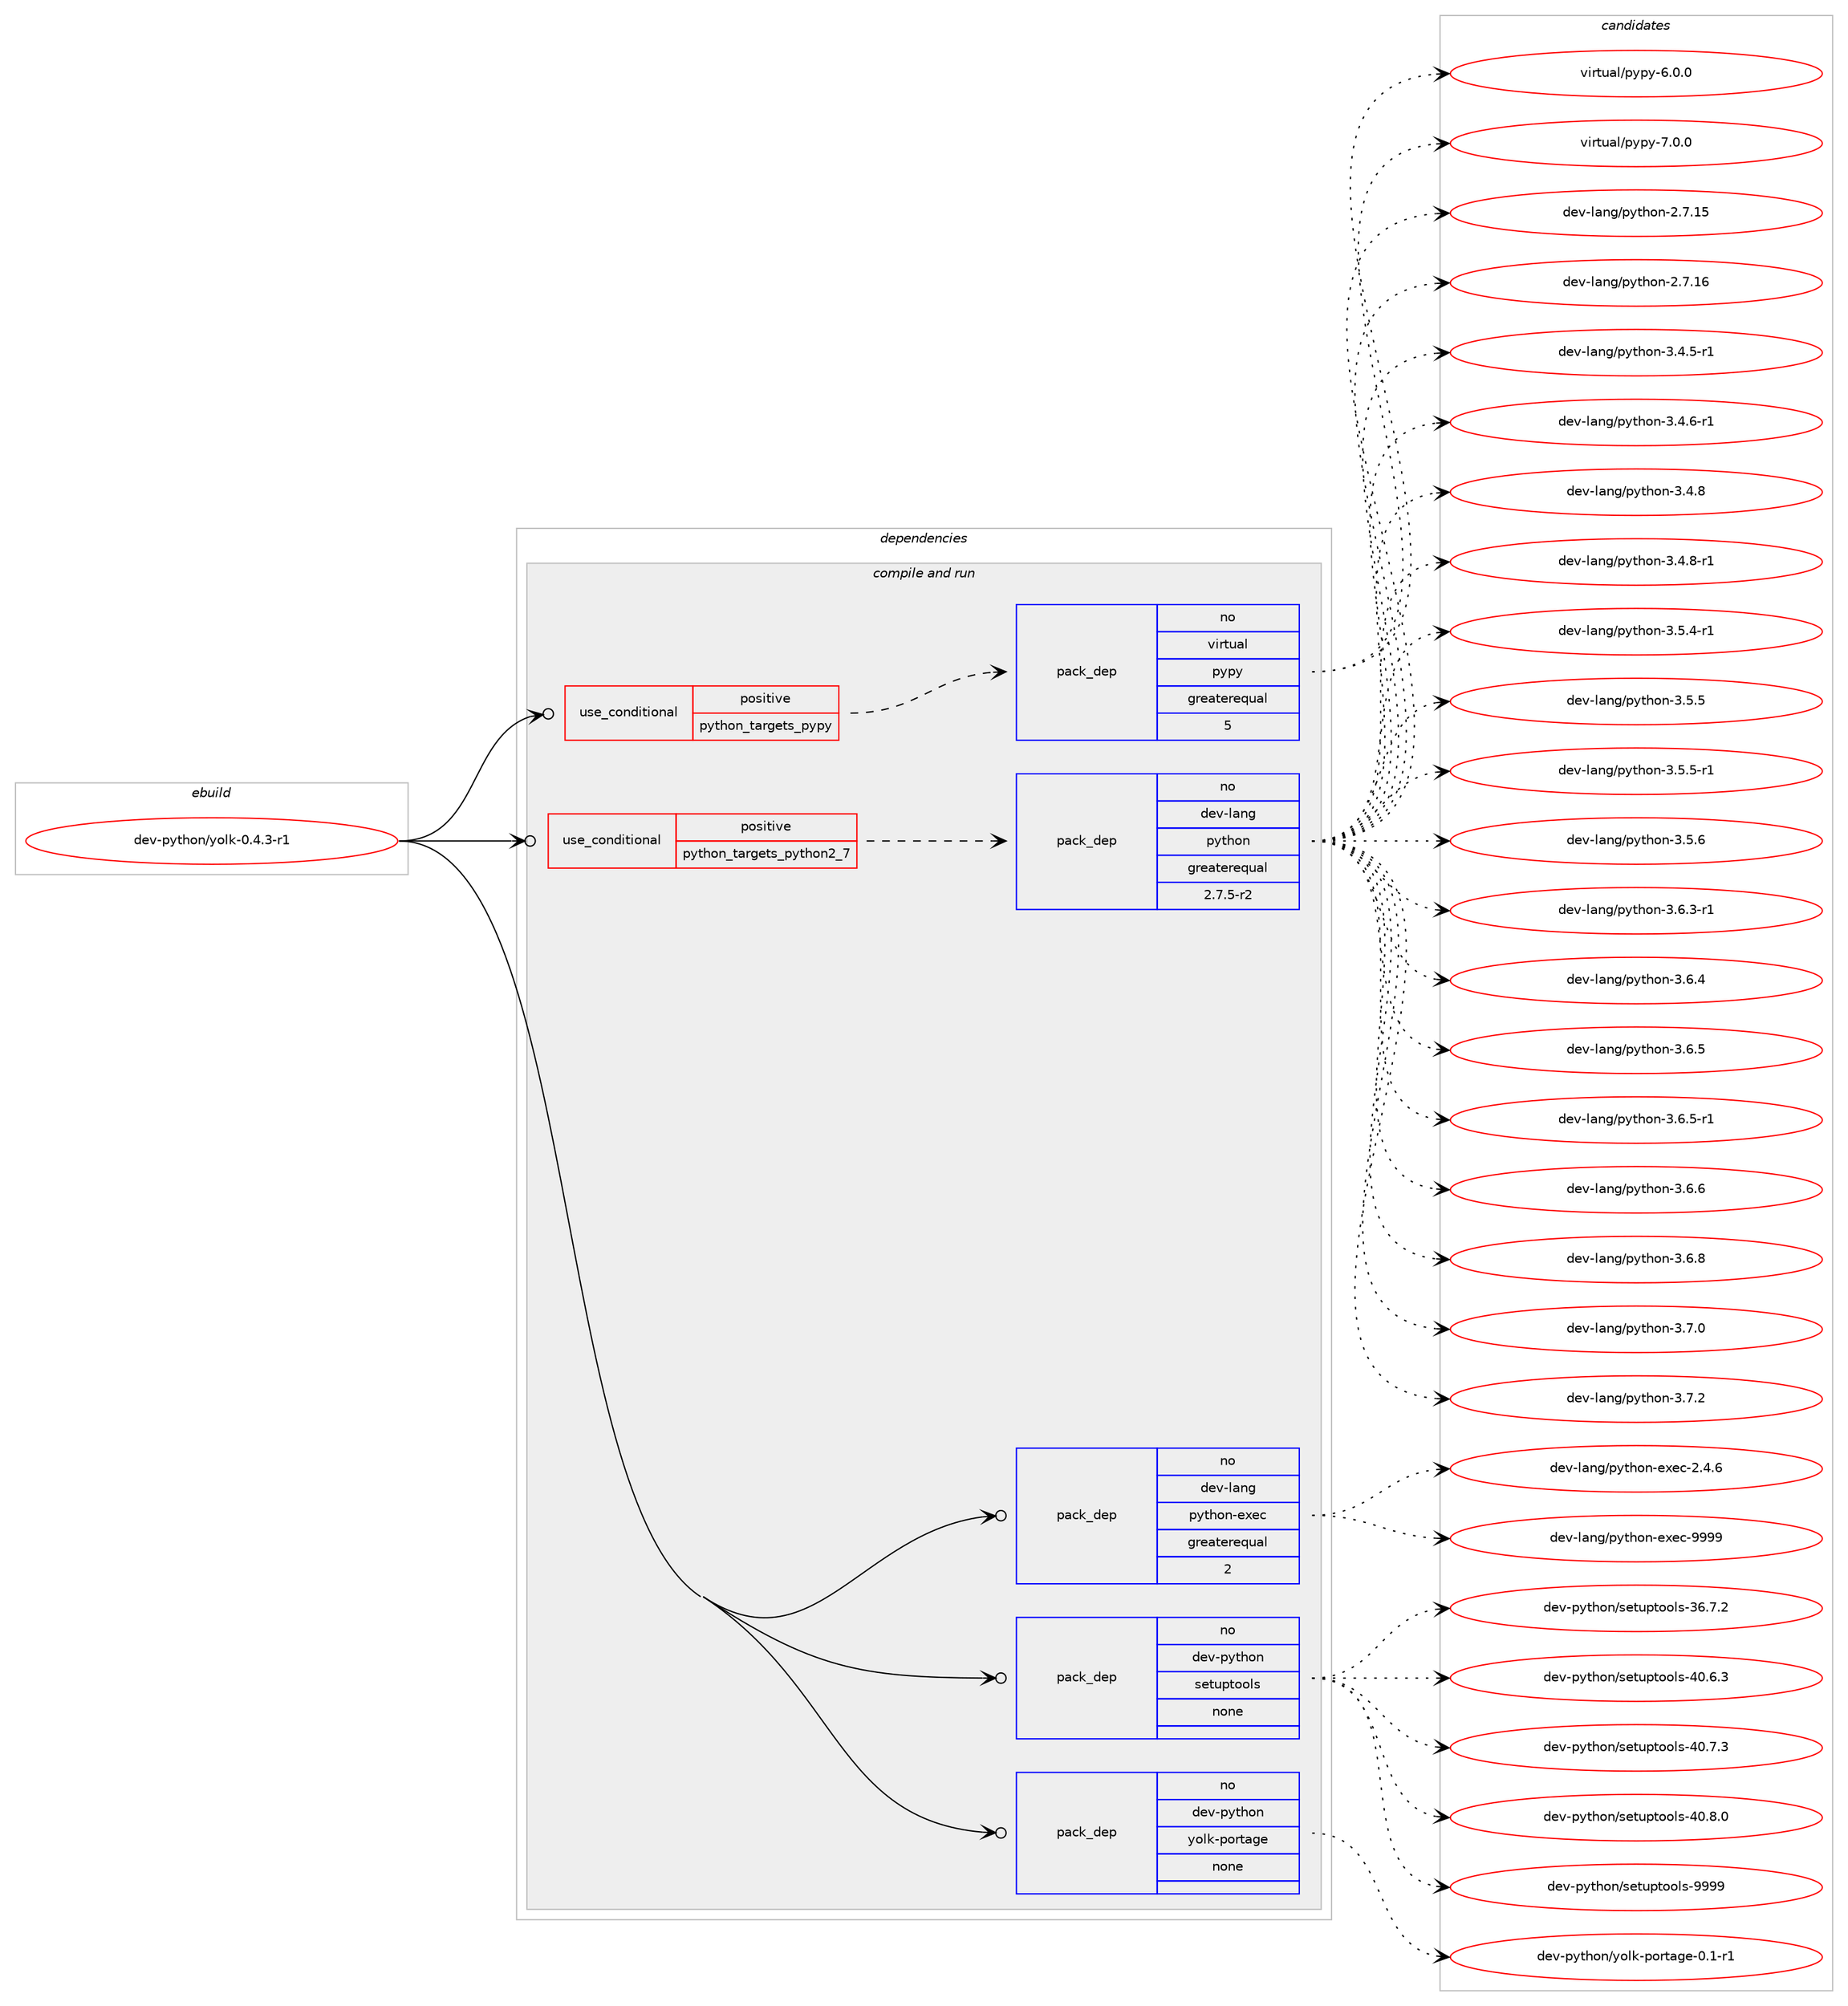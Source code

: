 digraph prolog {

# *************
# Graph options
# *************

newrank=true;
concentrate=true;
compound=true;
graph [rankdir=LR,fontname=Helvetica,fontsize=10,ranksep=1.5];#, ranksep=2.5, nodesep=0.2];
edge  [arrowhead=vee];
node  [fontname=Helvetica,fontsize=10];

# **********
# The ebuild
# **********

subgraph cluster_leftcol {
color=gray;
rank=same;
label=<<i>ebuild</i>>;
id [label="dev-python/yolk-0.4.3-r1", color=red, width=4, href="../dev-python/yolk-0.4.3-r1.svg"];
}

# ****************
# The dependencies
# ****************

subgraph cluster_midcol {
color=gray;
label=<<i>dependencies</i>>;
subgraph cluster_compile {
fillcolor="#eeeeee";
style=filled;
label=<<i>compile</i>>;
}
subgraph cluster_compileandrun {
fillcolor="#eeeeee";
style=filled;
label=<<i>compile and run</i>>;
subgraph cond387210 {
dependency1449038 [label=<<TABLE BORDER="0" CELLBORDER="1" CELLSPACING="0" CELLPADDING="4"><TR><TD ROWSPAN="3" CELLPADDING="10">use_conditional</TD></TR><TR><TD>positive</TD></TR><TR><TD>python_targets_pypy</TD></TR></TABLE>>, shape=none, color=red];
subgraph pack1038457 {
dependency1449039 [label=<<TABLE BORDER="0" CELLBORDER="1" CELLSPACING="0" CELLPADDING="4" WIDTH="220"><TR><TD ROWSPAN="6" CELLPADDING="30">pack_dep</TD></TR><TR><TD WIDTH="110">no</TD></TR><TR><TD>virtual</TD></TR><TR><TD>pypy</TD></TR><TR><TD>greaterequal</TD></TR><TR><TD>5</TD></TR></TABLE>>, shape=none, color=blue];
}
dependency1449038:e -> dependency1449039:w [weight=20,style="dashed",arrowhead="vee"];
}
id:e -> dependency1449038:w [weight=20,style="solid",arrowhead="odotvee"];
subgraph cond387211 {
dependency1449040 [label=<<TABLE BORDER="0" CELLBORDER="1" CELLSPACING="0" CELLPADDING="4"><TR><TD ROWSPAN="3" CELLPADDING="10">use_conditional</TD></TR><TR><TD>positive</TD></TR><TR><TD>python_targets_python2_7</TD></TR></TABLE>>, shape=none, color=red];
subgraph pack1038458 {
dependency1449041 [label=<<TABLE BORDER="0" CELLBORDER="1" CELLSPACING="0" CELLPADDING="4" WIDTH="220"><TR><TD ROWSPAN="6" CELLPADDING="30">pack_dep</TD></TR><TR><TD WIDTH="110">no</TD></TR><TR><TD>dev-lang</TD></TR><TR><TD>python</TD></TR><TR><TD>greaterequal</TD></TR><TR><TD>2.7.5-r2</TD></TR></TABLE>>, shape=none, color=blue];
}
dependency1449040:e -> dependency1449041:w [weight=20,style="dashed",arrowhead="vee"];
}
id:e -> dependency1449040:w [weight=20,style="solid",arrowhead="odotvee"];
subgraph pack1038459 {
dependency1449042 [label=<<TABLE BORDER="0" CELLBORDER="1" CELLSPACING="0" CELLPADDING="4" WIDTH="220"><TR><TD ROWSPAN="6" CELLPADDING="30">pack_dep</TD></TR><TR><TD WIDTH="110">no</TD></TR><TR><TD>dev-lang</TD></TR><TR><TD>python-exec</TD></TR><TR><TD>greaterequal</TD></TR><TR><TD>2</TD></TR></TABLE>>, shape=none, color=blue];
}
id:e -> dependency1449042:w [weight=20,style="solid",arrowhead="odotvee"];
subgraph pack1038460 {
dependency1449043 [label=<<TABLE BORDER="0" CELLBORDER="1" CELLSPACING="0" CELLPADDING="4" WIDTH="220"><TR><TD ROWSPAN="6" CELLPADDING="30">pack_dep</TD></TR><TR><TD WIDTH="110">no</TD></TR><TR><TD>dev-python</TD></TR><TR><TD>setuptools</TD></TR><TR><TD>none</TD></TR><TR><TD></TD></TR></TABLE>>, shape=none, color=blue];
}
id:e -> dependency1449043:w [weight=20,style="solid",arrowhead="odotvee"];
subgraph pack1038461 {
dependency1449044 [label=<<TABLE BORDER="0" CELLBORDER="1" CELLSPACING="0" CELLPADDING="4" WIDTH="220"><TR><TD ROWSPAN="6" CELLPADDING="30">pack_dep</TD></TR><TR><TD WIDTH="110">no</TD></TR><TR><TD>dev-python</TD></TR><TR><TD>yolk-portage</TD></TR><TR><TD>none</TD></TR><TR><TD></TD></TR></TABLE>>, shape=none, color=blue];
}
id:e -> dependency1449044:w [weight=20,style="solid",arrowhead="odotvee"];
}
subgraph cluster_run {
fillcolor="#eeeeee";
style=filled;
label=<<i>run</i>>;
}
}

# **************
# The candidates
# **************

subgraph cluster_choices {
rank=same;
color=gray;
label=<<i>candidates</i>>;

subgraph choice1038457 {
color=black;
nodesep=1;
choice1181051141161179710847112121112121455446484648 [label="virtual/pypy-6.0.0", color=red, width=4,href="../virtual/pypy-6.0.0.svg"];
choice1181051141161179710847112121112121455546484648 [label="virtual/pypy-7.0.0", color=red, width=4,href="../virtual/pypy-7.0.0.svg"];
dependency1449039:e -> choice1181051141161179710847112121112121455446484648:w [style=dotted,weight="100"];
dependency1449039:e -> choice1181051141161179710847112121112121455546484648:w [style=dotted,weight="100"];
}
subgraph choice1038458 {
color=black;
nodesep=1;
choice10010111845108971101034711212111610411111045504655464953 [label="dev-lang/python-2.7.15", color=red, width=4,href="../dev-lang/python-2.7.15.svg"];
choice10010111845108971101034711212111610411111045504655464954 [label="dev-lang/python-2.7.16", color=red, width=4,href="../dev-lang/python-2.7.16.svg"];
choice1001011184510897110103471121211161041111104551465246534511449 [label="dev-lang/python-3.4.5-r1", color=red, width=4,href="../dev-lang/python-3.4.5-r1.svg"];
choice1001011184510897110103471121211161041111104551465246544511449 [label="dev-lang/python-3.4.6-r1", color=red, width=4,href="../dev-lang/python-3.4.6-r1.svg"];
choice100101118451089711010347112121116104111110455146524656 [label="dev-lang/python-3.4.8", color=red, width=4,href="../dev-lang/python-3.4.8.svg"];
choice1001011184510897110103471121211161041111104551465246564511449 [label="dev-lang/python-3.4.8-r1", color=red, width=4,href="../dev-lang/python-3.4.8-r1.svg"];
choice1001011184510897110103471121211161041111104551465346524511449 [label="dev-lang/python-3.5.4-r1", color=red, width=4,href="../dev-lang/python-3.5.4-r1.svg"];
choice100101118451089711010347112121116104111110455146534653 [label="dev-lang/python-3.5.5", color=red, width=4,href="../dev-lang/python-3.5.5.svg"];
choice1001011184510897110103471121211161041111104551465346534511449 [label="dev-lang/python-3.5.5-r1", color=red, width=4,href="../dev-lang/python-3.5.5-r1.svg"];
choice100101118451089711010347112121116104111110455146534654 [label="dev-lang/python-3.5.6", color=red, width=4,href="../dev-lang/python-3.5.6.svg"];
choice1001011184510897110103471121211161041111104551465446514511449 [label="dev-lang/python-3.6.3-r1", color=red, width=4,href="../dev-lang/python-3.6.3-r1.svg"];
choice100101118451089711010347112121116104111110455146544652 [label="dev-lang/python-3.6.4", color=red, width=4,href="../dev-lang/python-3.6.4.svg"];
choice100101118451089711010347112121116104111110455146544653 [label="dev-lang/python-3.6.5", color=red, width=4,href="../dev-lang/python-3.6.5.svg"];
choice1001011184510897110103471121211161041111104551465446534511449 [label="dev-lang/python-3.6.5-r1", color=red, width=4,href="../dev-lang/python-3.6.5-r1.svg"];
choice100101118451089711010347112121116104111110455146544654 [label="dev-lang/python-3.6.6", color=red, width=4,href="../dev-lang/python-3.6.6.svg"];
choice100101118451089711010347112121116104111110455146544656 [label="dev-lang/python-3.6.8", color=red, width=4,href="../dev-lang/python-3.6.8.svg"];
choice100101118451089711010347112121116104111110455146554648 [label="dev-lang/python-3.7.0", color=red, width=4,href="../dev-lang/python-3.7.0.svg"];
choice100101118451089711010347112121116104111110455146554650 [label="dev-lang/python-3.7.2", color=red, width=4,href="../dev-lang/python-3.7.2.svg"];
dependency1449041:e -> choice10010111845108971101034711212111610411111045504655464953:w [style=dotted,weight="100"];
dependency1449041:e -> choice10010111845108971101034711212111610411111045504655464954:w [style=dotted,weight="100"];
dependency1449041:e -> choice1001011184510897110103471121211161041111104551465246534511449:w [style=dotted,weight="100"];
dependency1449041:e -> choice1001011184510897110103471121211161041111104551465246544511449:w [style=dotted,weight="100"];
dependency1449041:e -> choice100101118451089711010347112121116104111110455146524656:w [style=dotted,weight="100"];
dependency1449041:e -> choice1001011184510897110103471121211161041111104551465246564511449:w [style=dotted,weight="100"];
dependency1449041:e -> choice1001011184510897110103471121211161041111104551465346524511449:w [style=dotted,weight="100"];
dependency1449041:e -> choice100101118451089711010347112121116104111110455146534653:w [style=dotted,weight="100"];
dependency1449041:e -> choice1001011184510897110103471121211161041111104551465346534511449:w [style=dotted,weight="100"];
dependency1449041:e -> choice100101118451089711010347112121116104111110455146534654:w [style=dotted,weight="100"];
dependency1449041:e -> choice1001011184510897110103471121211161041111104551465446514511449:w [style=dotted,weight="100"];
dependency1449041:e -> choice100101118451089711010347112121116104111110455146544652:w [style=dotted,weight="100"];
dependency1449041:e -> choice100101118451089711010347112121116104111110455146544653:w [style=dotted,weight="100"];
dependency1449041:e -> choice1001011184510897110103471121211161041111104551465446534511449:w [style=dotted,weight="100"];
dependency1449041:e -> choice100101118451089711010347112121116104111110455146544654:w [style=dotted,weight="100"];
dependency1449041:e -> choice100101118451089711010347112121116104111110455146544656:w [style=dotted,weight="100"];
dependency1449041:e -> choice100101118451089711010347112121116104111110455146554648:w [style=dotted,weight="100"];
dependency1449041:e -> choice100101118451089711010347112121116104111110455146554650:w [style=dotted,weight="100"];
}
subgraph choice1038459 {
color=black;
nodesep=1;
choice1001011184510897110103471121211161041111104510112010199455046524654 [label="dev-lang/python-exec-2.4.6", color=red, width=4,href="../dev-lang/python-exec-2.4.6.svg"];
choice10010111845108971101034711212111610411111045101120101994557575757 [label="dev-lang/python-exec-9999", color=red, width=4,href="../dev-lang/python-exec-9999.svg"];
dependency1449042:e -> choice1001011184510897110103471121211161041111104510112010199455046524654:w [style=dotted,weight="100"];
dependency1449042:e -> choice10010111845108971101034711212111610411111045101120101994557575757:w [style=dotted,weight="100"];
}
subgraph choice1038460 {
color=black;
nodesep=1;
choice100101118451121211161041111104711510111611711211611111110811545515446554650 [label="dev-python/setuptools-36.7.2", color=red, width=4,href="../dev-python/setuptools-36.7.2.svg"];
choice100101118451121211161041111104711510111611711211611111110811545524846544651 [label="dev-python/setuptools-40.6.3", color=red, width=4,href="../dev-python/setuptools-40.6.3.svg"];
choice100101118451121211161041111104711510111611711211611111110811545524846554651 [label="dev-python/setuptools-40.7.3", color=red, width=4,href="../dev-python/setuptools-40.7.3.svg"];
choice100101118451121211161041111104711510111611711211611111110811545524846564648 [label="dev-python/setuptools-40.8.0", color=red, width=4,href="../dev-python/setuptools-40.8.0.svg"];
choice10010111845112121116104111110471151011161171121161111111081154557575757 [label="dev-python/setuptools-9999", color=red, width=4,href="../dev-python/setuptools-9999.svg"];
dependency1449043:e -> choice100101118451121211161041111104711510111611711211611111110811545515446554650:w [style=dotted,weight="100"];
dependency1449043:e -> choice100101118451121211161041111104711510111611711211611111110811545524846544651:w [style=dotted,weight="100"];
dependency1449043:e -> choice100101118451121211161041111104711510111611711211611111110811545524846554651:w [style=dotted,weight="100"];
dependency1449043:e -> choice100101118451121211161041111104711510111611711211611111110811545524846564648:w [style=dotted,weight="100"];
dependency1449043:e -> choice10010111845112121116104111110471151011161171121161111111081154557575757:w [style=dotted,weight="100"];
}
subgraph choice1038461 {
color=black;
nodesep=1;
choice10010111845112121116104111110471211111081074511211111411697103101454846494511449 [label="dev-python/yolk-portage-0.1-r1", color=red, width=4,href="../dev-python/yolk-portage-0.1-r1.svg"];
dependency1449044:e -> choice10010111845112121116104111110471211111081074511211111411697103101454846494511449:w [style=dotted,weight="100"];
}
}

}
